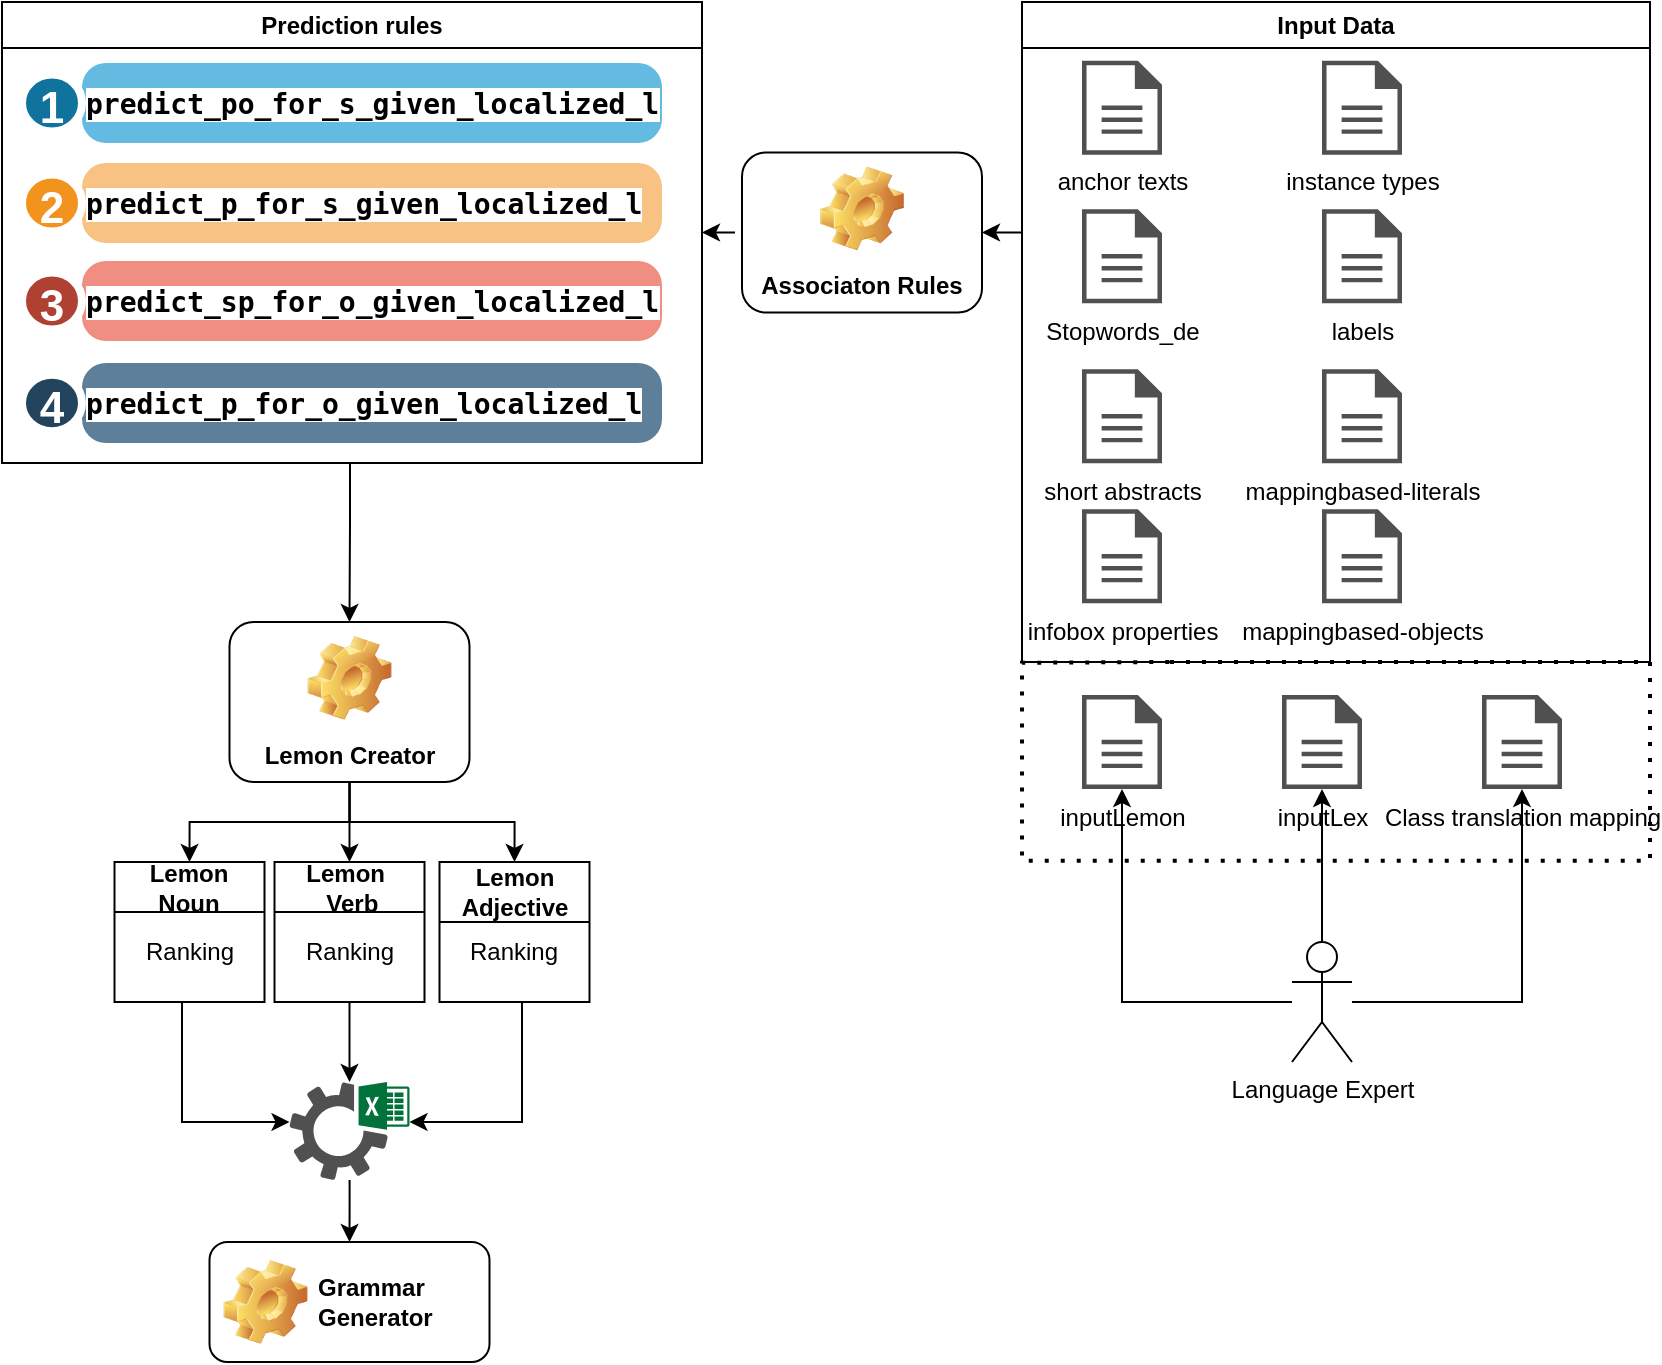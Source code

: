<mxfile version="20.8.16" type="device"><diagram name="Seite-1" id="ow4zt20TIQKURRLAiHwZ"><mxGraphModel dx="1235" dy="854" grid="1" gridSize="10" guides="1" tooltips="1" connect="1" arrows="1" fold="1" page="1" pageScale="1" pageWidth="827" pageHeight="1169" math="0" shadow="0"><root><mxCell id="0"/><mxCell id="1" parent="0"/><mxCell id="5FJPlSHttj1gH7ov65Wy-97" style="edgeStyle=orthogonalEdgeStyle;rounded=0;orthogonalLoop=1;jettySize=auto;html=1;entryX=0.5;entryY=0;entryDx=0;entryDy=0;" edge="1" parent="1" source="5FJPlSHttj1gH7ov65Wy-1" target="5FJPlSHttj1gH7ov65Wy-56"><mxGeometry relative="1" as="geometry"/></mxCell><mxCell id="5FJPlSHttj1gH7ov65Wy-1" value="" style="sketch=0;pointerEvents=1;shadow=0;dashed=0;html=1;strokeColor=none;fillColor=#505050;labelPosition=center;verticalLabelPosition=bottom;verticalAlign=top;outlineConnect=0;align=center;shape=mxgraph.office.services.excel_services;" vertex="1" parent="1"><mxGeometry x="143.75" y="550" width="60" height="49" as="geometry"/></mxCell><mxCell id="5FJPlSHttj1gH7ov65Wy-86" style="edgeStyle=orthogonalEdgeStyle;rounded=0;orthogonalLoop=1;jettySize=auto;html=1;" edge="1" parent="1" source="5FJPlSHttj1gH7ov65Wy-14" target="5FJPlSHttj1gH7ov65Wy-22"><mxGeometry relative="1" as="geometry"><mxPoint x="540" y="430" as="targetPoint"/></mxGeometry></mxCell><mxCell id="5FJPlSHttj1gH7ov65Wy-87" style="edgeStyle=orthogonalEdgeStyle;rounded=0;orthogonalLoop=1;jettySize=auto;html=1;" edge="1" parent="1" source="5FJPlSHttj1gH7ov65Wy-14" target="5FJPlSHttj1gH7ov65Wy-23"><mxGeometry relative="1" as="geometry"><mxPoint x="640" y="420" as="targetPoint"/></mxGeometry></mxCell><mxCell id="5FJPlSHttj1gH7ov65Wy-88" style="edgeStyle=orthogonalEdgeStyle;rounded=0;orthogonalLoop=1;jettySize=auto;html=1;" edge="1" parent="1" source="5FJPlSHttj1gH7ov65Wy-14" target="5FJPlSHttj1gH7ov65Wy-2"><mxGeometry relative="1" as="geometry"><mxPoint x="740" y="430" as="targetPoint"/></mxGeometry></mxCell><mxCell id="5FJPlSHttj1gH7ov65Wy-14" value="Language Expert" style="shape=umlActor;html=1;verticalLabelPosition=bottom;verticalAlign=top;align=center;" vertex="1" parent="1"><mxGeometry x="645" y="480" width="30" height="60" as="geometry"/></mxCell><mxCell id="5FJPlSHttj1gH7ov65Wy-22" value="inputLemon" style="sketch=0;pointerEvents=1;shadow=0;dashed=0;html=1;strokeColor=none;fillColor=#505050;labelPosition=center;verticalLabelPosition=bottom;verticalAlign=top;outlineConnect=0;align=center;shape=mxgraph.office.concepts.document;" vertex="1" parent="1"><mxGeometry x="540" y="356.5" width="40" height="47" as="geometry"/></mxCell><mxCell id="5FJPlSHttj1gH7ov65Wy-23" value="inputLex" style="sketch=0;pointerEvents=1;shadow=0;dashed=0;html=1;strokeColor=none;fillColor=#505050;labelPosition=center;verticalLabelPosition=bottom;verticalAlign=top;outlineConnect=0;align=center;shape=mxgraph.office.concepts.document;" vertex="1" parent="1"><mxGeometry x="640" y="356.5" width="40" height="47" as="geometry"/></mxCell><mxCell id="5FJPlSHttj1gH7ov65Wy-41" style="edgeStyle=orthogonalEdgeStyle;rounded=0;orthogonalLoop=1;jettySize=auto;html=1;entryX=1;entryY=0.5;entryDx=0;entryDy=0;" edge="1" parent="1" source="5FJPlSHttj1gH7ov65Wy-36" target="5FJPlSHttj1gH7ov65Wy-57"><mxGeometry relative="1" as="geometry"><mxPoint x="554" y="335.25" as="targetPoint"/><Array as="points"><mxPoint x="594" y="125.75"/></Array></mxGeometry></mxCell><mxCell id="5FJPlSHttj1gH7ov65Wy-36" value="Input Data" style="swimlane;whiteSpace=wrap;html=1;" vertex="1" parent="1"><mxGeometry x="510" y="10" width="314" height="330" as="geometry"/></mxCell><mxCell id="5FJPlSHttj1gH7ov65Wy-18" value="instance types" style="sketch=0;pointerEvents=1;shadow=0;dashed=0;html=1;strokeColor=none;fillColor=#505050;labelPosition=center;verticalLabelPosition=bottom;verticalAlign=top;outlineConnect=0;align=center;shape=mxgraph.office.concepts.document;" vertex="1" parent="5FJPlSHttj1gH7ov65Wy-36"><mxGeometry x="150" y="29.38" width="40" height="47" as="geometry"/></mxCell><mxCell id="5FJPlSHttj1gH7ov65Wy-3" value="Stopwords_de" style="sketch=0;pointerEvents=1;shadow=0;dashed=0;html=1;strokeColor=none;fillColor=#505050;labelPosition=center;verticalLabelPosition=bottom;verticalAlign=top;outlineConnect=0;align=center;shape=mxgraph.office.concepts.document;" vertex="1" parent="5FJPlSHttj1gH7ov65Wy-36"><mxGeometry x="30" y="103.63" width="40" height="47" as="geometry"/></mxCell><mxCell id="5FJPlSHttj1gH7ov65Wy-19" value="labels" style="sketch=0;pointerEvents=1;shadow=0;dashed=0;html=1;strokeColor=none;fillColor=#505050;labelPosition=center;verticalLabelPosition=bottom;verticalAlign=top;outlineConnect=0;align=center;shape=mxgraph.office.concepts.document;" vertex="1" parent="5FJPlSHttj1gH7ov65Wy-36"><mxGeometry x="150" y="103.63" width="40" height="47" as="geometry"/></mxCell><mxCell id="5FJPlSHttj1gH7ov65Wy-15" value="short abstracts" style="sketch=0;pointerEvents=1;shadow=0;dashed=0;html=1;strokeColor=none;fillColor=#505050;labelPosition=center;verticalLabelPosition=bottom;verticalAlign=top;outlineConnect=0;align=center;shape=mxgraph.office.concepts.document;" vertex="1" parent="5FJPlSHttj1gH7ov65Wy-36"><mxGeometry x="30" y="183.63" width="40" height="47" as="geometry"/></mxCell><mxCell id="5FJPlSHttj1gH7ov65Wy-20" value="mappingbased-literals" style="sketch=0;pointerEvents=1;shadow=0;dashed=0;html=1;strokeColor=none;fillColor=#505050;labelPosition=center;verticalLabelPosition=bottom;verticalAlign=top;outlineConnect=0;align=center;shape=mxgraph.office.concepts.document;" vertex="1" parent="5FJPlSHttj1gH7ov65Wy-36"><mxGeometry x="150" y="183.63" width="40" height="47" as="geometry"/></mxCell><mxCell id="5FJPlSHttj1gH7ov65Wy-16" value="infobox properties" style="sketch=0;pointerEvents=1;shadow=0;dashed=0;html=1;strokeColor=none;fillColor=#505050;labelPosition=center;verticalLabelPosition=bottom;verticalAlign=top;outlineConnect=0;align=center;shape=mxgraph.office.concepts.document;" vertex="1" parent="5FJPlSHttj1gH7ov65Wy-36"><mxGeometry x="30" y="253.63" width="40" height="47" as="geometry"/></mxCell><mxCell id="5FJPlSHttj1gH7ov65Wy-21" value="mappingbased-objects" style="sketch=0;pointerEvents=1;shadow=0;dashed=0;html=1;strokeColor=none;fillColor=#505050;labelPosition=center;verticalLabelPosition=bottom;verticalAlign=top;outlineConnect=0;align=center;shape=mxgraph.office.concepts.document;" vertex="1" parent="5FJPlSHttj1gH7ov65Wy-36"><mxGeometry x="150" y="253.63" width="40" height="47" as="geometry"/></mxCell><mxCell id="5FJPlSHttj1gH7ov65Wy-17" value="anchor texts" style="sketch=0;pointerEvents=1;shadow=0;dashed=0;html=1;strokeColor=none;fillColor=#505050;labelPosition=center;verticalLabelPosition=bottom;verticalAlign=top;outlineConnect=0;align=center;shape=mxgraph.office.concepts.document;" vertex="1" parent="5FJPlSHttj1gH7ov65Wy-36"><mxGeometry x="30" y="29.38" width="40" height="47" as="geometry"/></mxCell><mxCell id="5FJPlSHttj1gH7ov65Wy-75" value="" style="endArrow=none;dashed=1;html=1;dashPattern=1 3;strokeWidth=2;rounded=0;" edge="1" parent="5FJPlSHttj1gH7ov65Wy-36"><mxGeometry width="50" height="50" relative="1" as="geometry"><mxPoint x="74" y="330" as="sourcePoint"/><mxPoint x="74" y="330.37" as="targetPoint"/><Array as="points"><mxPoint x="314" y="330"/><mxPoint x="314" y="429.37"/><mxPoint y="429.37"/><mxPoint y="330.37"/><mxPoint x="74" y="330"/></Array></mxGeometry></mxCell><mxCell id="5FJPlSHttj1gH7ov65Wy-53" style="edgeStyle=orthogonalEdgeStyle;rounded=0;orthogonalLoop=1;jettySize=auto;html=1;entryX=1;entryY=0.5;entryDx=0;entryDy=0;" edge="1" parent="1" target="5FJPlSHttj1gH7ov65Wy-52"><mxGeometry relative="1" as="geometry"><mxPoint x="366.5" y="125.25" as="sourcePoint"/></mxGeometry></mxCell><mxCell id="5FJPlSHttj1gH7ov65Wy-92" style="edgeStyle=orthogonalEdgeStyle;rounded=0;orthogonalLoop=1;jettySize=auto;html=1;entryX=0.5;entryY=0;entryDx=0;entryDy=0;" edge="1" parent="1" source="5FJPlSHttj1gH7ov65Wy-52" target="5FJPlSHttj1gH7ov65Wy-63"><mxGeometry relative="1" as="geometry"><Array as="points"><mxPoint x="174" y="270"/><mxPoint x="174" y="270"/></Array></mxGeometry></mxCell><mxCell id="5FJPlSHttj1gH7ov65Wy-52" value="Prediction rules" style="swimlane;whiteSpace=wrap;html=1;" vertex="1" parent="1"><mxGeometry y="10" width="350" height="230.5" as="geometry"/></mxCell><mxCell id="5FJPlSHttj1gH7ov65Wy-42" value="&lt;div style=&quot;background-color:#ffffff;color:#000000;font-family:'JetBrains Mono',monospace;font-size:9,8pt;&quot;&gt;&lt;pre&gt;predict_po_for_s_given_localized_l&lt;/pre&gt;&lt;/div&gt;" style="shape=rect;rounded=1;whiteSpace=wrap;html=1;shadow=0;strokeColor=none;fillColor=#64BBE2;arcSize=30;fontSize=14;spacingLeft=0;fontStyle=1;fontColor=#FFFFFF;align=left;" vertex="1" parent="5FJPlSHttj1gH7ov65Wy-52"><mxGeometry x="40" y="30.5" width="290" height="40" as="geometry"/></mxCell><mxCell id="5FJPlSHttj1gH7ov65Wy-43" value="1" style="shape=ellipse;perimeter=ellipsePerimeter;fontSize=22;fontStyle=1;shadow=0;strokeColor=#ffffff;fillColor=#10739E;strokeWidth=4;fontColor=#ffffff;align=center;" vertex="1" parent="5FJPlSHttj1gH7ov65Wy-52"><mxGeometry x="10" y="36.25" width="30" height="28.5" as="geometry"/></mxCell><mxCell id="5FJPlSHttj1gH7ov65Wy-44" value="&lt;div style=&quot;background-color:#ffffff;color:#000000;font-family:'JetBrains Mono',monospace;font-size:9,8pt;&quot;&gt;&lt;pre&gt;predict_p_for_s_given_localized_l&lt;/pre&gt;&lt;/div&gt;" style="shape=rect;rounded=1;whiteSpace=wrap;html=1;shadow=0;strokeColor=none;fillColor=#F8C382;arcSize=30;fontSize=14;spacingLeft=0;fontStyle=1;fontColor=#FFFFFF;align=left;" vertex="1" parent="5FJPlSHttj1gH7ov65Wy-52"><mxGeometry x="40" y="80.5" width="290" height="40" as="geometry"/></mxCell><mxCell id="5FJPlSHttj1gH7ov65Wy-45" value="2" style="shape=ellipse;perimeter=ellipsePerimeter;fontSize=22;fontStyle=1;shadow=0;strokeColor=#ffffff;fillColor=#F2931E;strokeWidth=4;fontColor=#ffffff;align=center;" vertex="1" parent="5FJPlSHttj1gH7ov65Wy-52"><mxGeometry x="10" y="86.25" width="30" height="28.5" as="geometry"/></mxCell><mxCell id="5FJPlSHttj1gH7ov65Wy-46" value="&lt;div style=&quot;background-color:#ffffff;color:#000000;font-family:'JetBrains Mono',monospace;font-size:9,8pt;&quot;&gt;&lt;pre&gt;predict_sp_for_o_given_localized_l&lt;/pre&gt;&lt;/div&gt;" style="shape=rect;rounded=1;whiteSpace=wrap;html=1;shadow=0;strokeColor=none;fillColor=#F08E81;arcSize=30;fontSize=14;spacingLeft=0;fontStyle=1;fontColor=#FFFFFF;align=left;" vertex="1" parent="5FJPlSHttj1gH7ov65Wy-52"><mxGeometry x="40" y="129.5" width="290" height="40" as="geometry"/></mxCell><mxCell id="5FJPlSHttj1gH7ov65Wy-47" value="3" style="shape=ellipse;perimeter=ellipsePerimeter;fontSize=22;fontStyle=1;shadow=0;strokeColor=#ffffff;fillColor=#AE4132;strokeWidth=4;fontColor=#ffffff;align=center;" vertex="1" parent="5FJPlSHttj1gH7ov65Wy-52"><mxGeometry x="10" y="135.25" width="30" height="28.5" as="geometry"/></mxCell><mxCell id="5FJPlSHttj1gH7ov65Wy-48" value="&lt;div style=&quot;background-color:#ffffff;color:#000000;font-family:'JetBrains Mono',monospace;font-size:9,8pt;&quot;&gt;&lt;pre&gt;predict_p_for_o_given_localized_l&lt;/pre&gt;&lt;/div&gt;" style="shape=rect;rounded=1;whiteSpace=wrap;html=1;shadow=0;strokeColor=none;fillColor=#5D7F99;arcSize=30;fontSize=14;spacingLeft=0;fontStyle=1;fontColor=#FFFFFF;align=left;" vertex="1" parent="5FJPlSHttj1gH7ov65Wy-52"><mxGeometry x="40" y="180.5" width="290" height="40" as="geometry"/></mxCell><mxCell id="5FJPlSHttj1gH7ov65Wy-49" value="4" style="shape=ellipse;perimeter=ellipsePerimeter;fontSize=22;fontStyle=1;shadow=0;strokeColor=#ffffff;fillColor=#23445D;strokeWidth=4;fontColor=#ffffff;align=center;" vertex="1" parent="5FJPlSHttj1gH7ov65Wy-52"><mxGeometry x="10" y="186.37" width="30" height="28.25" as="geometry"/></mxCell><mxCell id="5FJPlSHttj1gH7ov65Wy-56" value="Grammar Generator" style="label;whiteSpace=wrap;html=1;image=img/clipart/Gear_128x128.png" vertex="1" parent="1"><mxGeometry x="103.75" y="630" width="140" height="60" as="geometry"/></mxCell><mxCell id="5FJPlSHttj1gH7ov65Wy-57" value="Associaton Rules" style="label;whiteSpace=wrap;html=1;align=center;verticalAlign=bottom;spacingLeft=0;spacingBottom=4;imageAlign=center;imageVerticalAlign=top;image=img/clipart/Gear_128x128.png" vertex="1" parent="1"><mxGeometry x="370" y="85.25" width="120" height="80" as="geometry"/></mxCell><mxCell id="5FJPlSHttj1gH7ov65Wy-93" style="edgeStyle=orthogonalEdgeStyle;rounded=0;orthogonalLoop=1;jettySize=auto;html=1;entryX=0.5;entryY=0;entryDx=0;entryDy=0;" edge="1" parent="1" source="5FJPlSHttj1gH7ov65Wy-63" target="5FJPlSHttj1gH7ov65Wy-79"><mxGeometry relative="1" as="geometry"/></mxCell><mxCell id="5FJPlSHttj1gH7ov65Wy-95" style="edgeStyle=orthogonalEdgeStyle;rounded=0;orthogonalLoop=1;jettySize=auto;html=1;entryX=0.5;entryY=0;entryDx=0;entryDy=0;" edge="1" parent="1" source="5FJPlSHttj1gH7ov65Wy-63" target="5FJPlSHttj1gH7ov65Wy-81"><mxGeometry relative="1" as="geometry"/></mxCell><mxCell id="5FJPlSHttj1gH7ov65Wy-96" style="edgeStyle=orthogonalEdgeStyle;rounded=0;orthogonalLoop=1;jettySize=auto;html=1;entryX=0.5;entryY=0;entryDx=0;entryDy=0;" edge="1" parent="1" source="5FJPlSHttj1gH7ov65Wy-63" target="5FJPlSHttj1gH7ov65Wy-67"><mxGeometry relative="1" as="geometry"/></mxCell><mxCell id="5FJPlSHttj1gH7ov65Wy-63" value="Lemon Creator" style="label;whiteSpace=wrap;html=1;align=center;verticalAlign=bottom;spacingLeft=0;spacingBottom=4;imageAlign=center;imageVerticalAlign=top;image=img/clipart/Gear_128x128.png" vertex="1" parent="1"><mxGeometry x="113.75" y="320" width="120" height="80" as="geometry"/></mxCell><mxCell id="5FJPlSHttj1gH7ov65Wy-100" style="edgeStyle=orthogonalEdgeStyle;rounded=0;orthogonalLoop=1;jettySize=auto;html=1;" edge="1" parent="1" source="5FJPlSHttj1gH7ov65Wy-67" target="5FJPlSHttj1gH7ov65Wy-1"><mxGeometry relative="1" as="geometry"><mxPoint x="256.25" y="580" as="targetPoint"/><Array as="points"><mxPoint x="260" y="570"/></Array></mxGeometry></mxCell><mxCell id="5FJPlSHttj1gH7ov65Wy-67" value="Lemon Adjective" style="swimlane;whiteSpace=wrap;html=1;startSize=30;" vertex="1" parent="1"><mxGeometry x="218.75" y="440" width="75" height="70" as="geometry"><mxRectangle x="550" y="410" width="140" height="30" as="alternateBounds"/></mxGeometry></mxCell><mxCell id="5FJPlSHttj1gH7ov65Wy-78" value="Ranking" style="text;html=1;strokeColor=none;fillColor=none;align=center;verticalAlign=middle;whiteSpace=wrap;rounded=0;" vertex="1" parent="5FJPlSHttj1gH7ov65Wy-67"><mxGeometry x="7.5" y="30" width="60" height="30" as="geometry"/></mxCell><mxCell id="5FJPlSHttj1gH7ov65Wy-2" value="Class translation mapping" style="sketch=0;pointerEvents=1;shadow=0;dashed=0;html=1;strokeColor=none;fillColor=#505050;labelPosition=center;verticalLabelPosition=bottom;verticalAlign=top;outlineConnect=0;align=center;shape=mxgraph.office.concepts.document;" vertex="1" parent="1"><mxGeometry x="740" y="356.5" width="40" height="47" as="geometry"/></mxCell><mxCell id="5FJPlSHttj1gH7ov65Wy-99" style="edgeStyle=orthogonalEdgeStyle;rounded=0;orthogonalLoop=1;jettySize=auto;html=1;" edge="1" parent="1" source="5FJPlSHttj1gH7ov65Wy-79" target="5FJPlSHttj1gH7ov65Wy-1"><mxGeometry relative="1" as="geometry"/></mxCell><mxCell id="5FJPlSHttj1gH7ov65Wy-79" value="Lemon&amp;nbsp; &amp;nbsp;Verb" style="swimlane;whiteSpace=wrap;html=1;startSize=25;" vertex="1" parent="1"><mxGeometry x="136.25" y="440" width="75" height="70" as="geometry"><mxRectangle x="550" y="410" width="140" height="30" as="alternateBounds"/></mxGeometry></mxCell><mxCell id="5FJPlSHttj1gH7ov65Wy-80" value="Ranking" style="text;html=1;strokeColor=none;fillColor=none;align=center;verticalAlign=middle;whiteSpace=wrap;rounded=0;" vertex="1" parent="5FJPlSHttj1gH7ov65Wy-79"><mxGeometry x="7.5" y="30" width="60" height="30" as="geometry"/></mxCell><mxCell id="5FJPlSHttj1gH7ov65Wy-101" style="edgeStyle=orthogonalEdgeStyle;rounded=0;orthogonalLoop=1;jettySize=auto;html=1;" edge="1" parent="1" source="5FJPlSHttj1gH7ov65Wy-81" target="5FJPlSHttj1gH7ov65Wy-1"><mxGeometry relative="1" as="geometry"><mxPoint x="93.75" y="580" as="targetPoint"/><Array as="points"><mxPoint x="90" y="570"/></Array></mxGeometry></mxCell><mxCell id="5FJPlSHttj1gH7ov65Wy-81" value="Lemon Noun" style="swimlane;whiteSpace=wrap;html=1;startSize=25;" vertex="1" parent="1"><mxGeometry x="56.25" y="440" width="75" height="70" as="geometry"><mxRectangle x="550" y="410" width="140" height="30" as="alternateBounds"/></mxGeometry></mxCell><mxCell id="5FJPlSHttj1gH7ov65Wy-82" value="Ranking" style="text;html=1;strokeColor=none;fillColor=none;align=center;verticalAlign=middle;whiteSpace=wrap;rounded=0;" vertex="1" parent="5FJPlSHttj1gH7ov65Wy-81"><mxGeometry x="7.5" y="30" width="60" height="30" as="geometry"/></mxCell></root></mxGraphModel></diagram></mxfile>